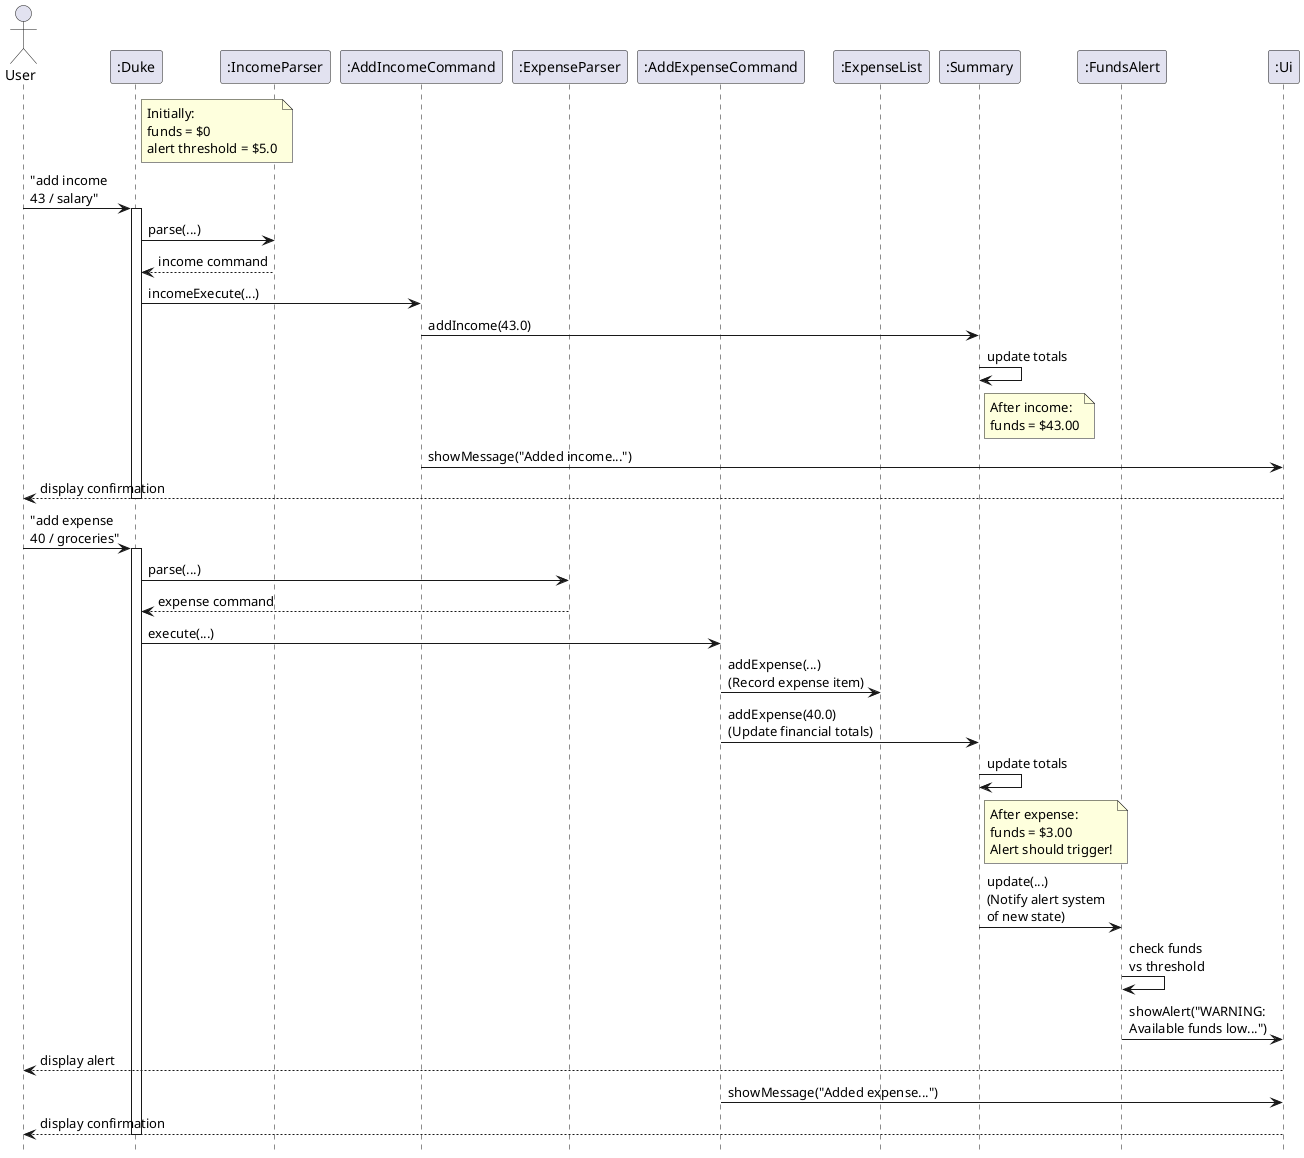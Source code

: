 @startuml
hide footbox

actor User
participant ":Duke" as Duke
participant ":IncomeParser" as IncomeParser
participant ":AddIncomeCommand" as AddIncomeCommand
participant ":ExpenseParser" as ExpenseParser
participant ":AddExpenseCommand" as AddExpenseCommand
participant ":ExpenseList" as ExpenseList
participant ":Summary" as Summary
participant ":FundsAlert" as FundsAlert
participant ":Ui" as Ui

note right of Duke
  Initially:
  funds = $0
  alert threshold = $5.0
end note

User -> Duke: "add income \n43 / salary"
activate Duke
Duke -> IncomeParser: parse(...)
IncomeParser --> Duke: income command
Duke -> AddIncomeCommand: incomeExecute(...)
AddIncomeCommand -> Summary: addIncome(43.0)
Summary -> Summary: update totals
note right of Summary
  After income:
  funds = $43.00
end note
AddIncomeCommand -> Ui: showMessage("Added income...")
Ui --> User: display confirmation
deactivate Duke

User -> Duke: "add expense \n40 / groceries"
activate Duke
Duke -> ExpenseParser: parse(...)
ExpenseParser --> Duke: expense command
Duke -> AddExpenseCommand: execute(...)

AddExpenseCommand -> ExpenseList: addExpense(...)\n(Record expense item)
AddExpenseCommand -> Summary: addExpense(40.0)\n(Update financial totals)
Summary -> Summary: update totals
note right of Summary
  After expense:
  funds = $3.00
  Alert should trigger!
end note
Summary -> FundsAlert: update(...)\n(Notify alert system\nof new state)
FundsAlert -> FundsAlert: check funds\nvs threshold
FundsAlert -> Ui: showAlert("WARNING:\nAvailable funds low...")
Ui --> User: display alert
AddExpenseCommand -> Ui: showMessage("Added expense...")
Ui --> User: display confirmation
deactivate Duke

@enduml